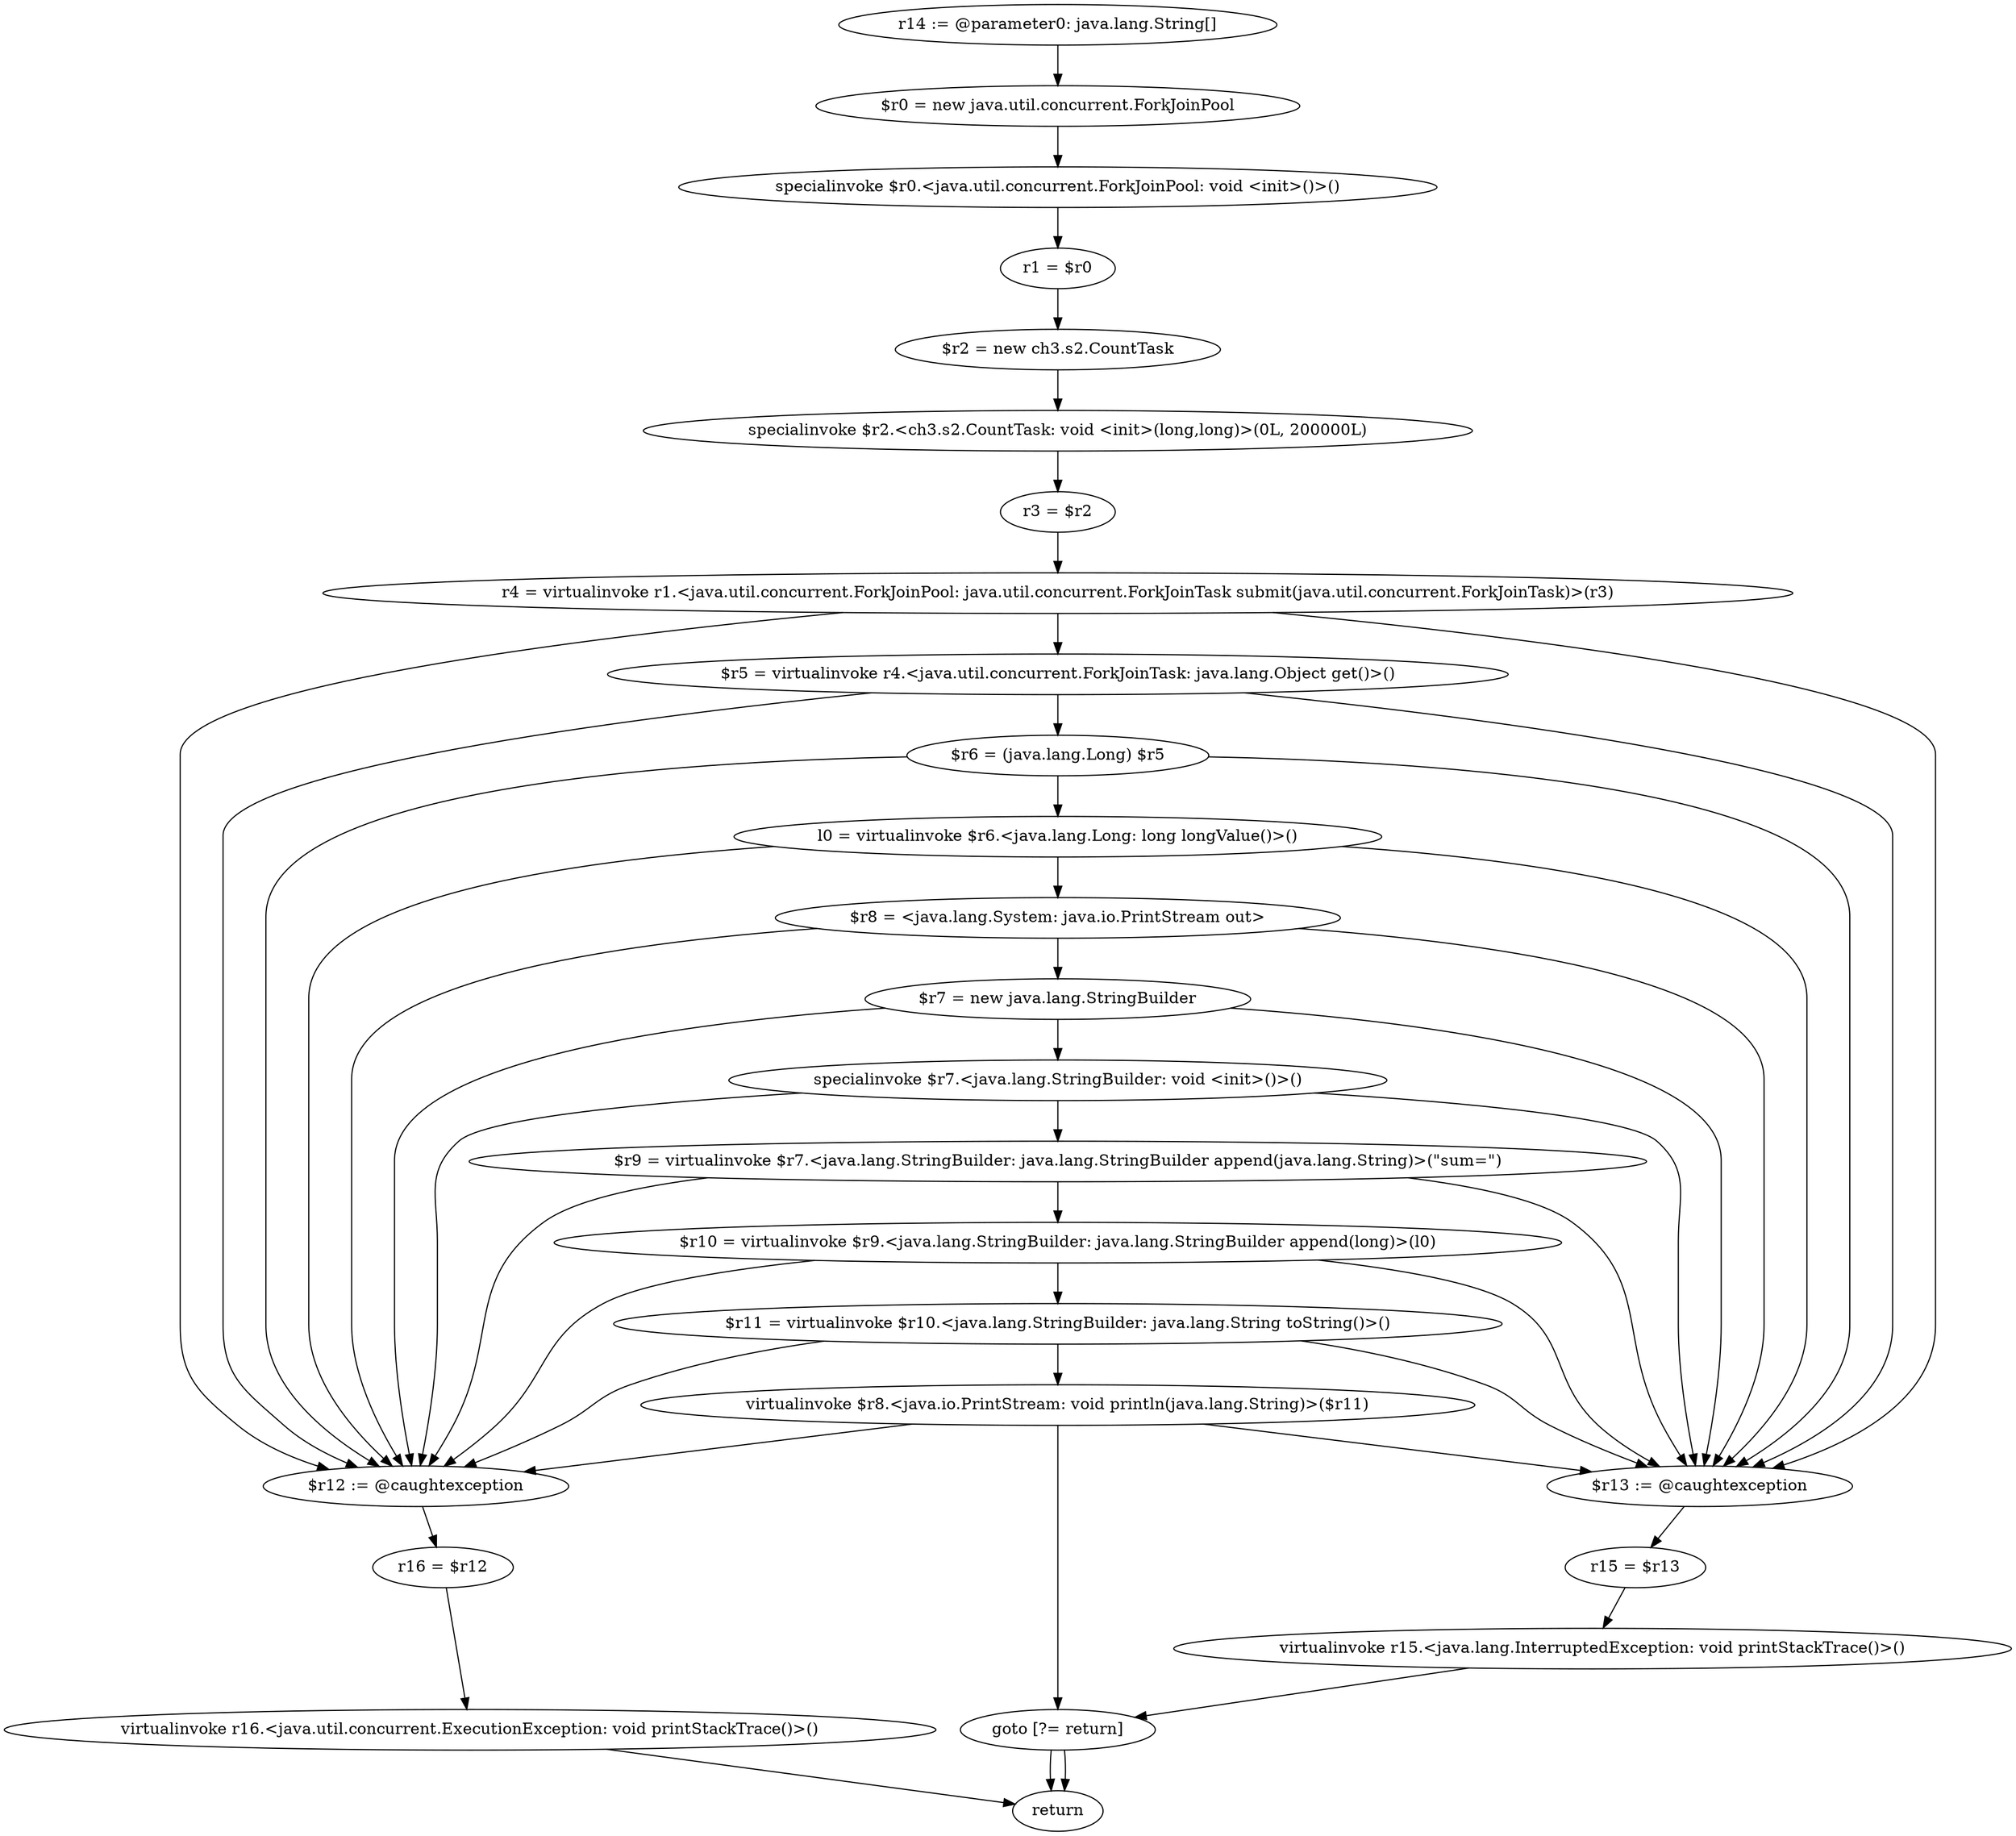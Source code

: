 digraph "unitGraph" {
    "r14 := @parameter0: java.lang.String[]"
    "$r0 = new java.util.concurrent.ForkJoinPool"
    "specialinvoke $r0.<java.util.concurrent.ForkJoinPool: void <init>()>()"
    "r1 = $r0"
    "$r2 = new ch3.s2.CountTask"
    "specialinvoke $r2.<ch3.s2.CountTask: void <init>(long,long)>(0L, 200000L)"
    "r3 = $r2"
    "r4 = virtualinvoke r1.<java.util.concurrent.ForkJoinPool: java.util.concurrent.ForkJoinTask submit(java.util.concurrent.ForkJoinTask)>(r3)"
    "$r5 = virtualinvoke r4.<java.util.concurrent.ForkJoinTask: java.lang.Object get()>()"
    "$r6 = (java.lang.Long) $r5"
    "l0 = virtualinvoke $r6.<java.lang.Long: long longValue()>()"
    "$r8 = <java.lang.System: java.io.PrintStream out>"
    "$r7 = new java.lang.StringBuilder"
    "specialinvoke $r7.<java.lang.StringBuilder: void <init>()>()"
    "$r9 = virtualinvoke $r7.<java.lang.StringBuilder: java.lang.StringBuilder append(java.lang.String)>(\"sum=\")"
    "$r10 = virtualinvoke $r9.<java.lang.StringBuilder: java.lang.StringBuilder append(long)>(l0)"
    "$r11 = virtualinvoke $r10.<java.lang.StringBuilder: java.lang.String toString()>()"
    "virtualinvoke $r8.<java.io.PrintStream: void println(java.lang.String)>($r11)"
    "goto [?= return]"
    "$r13 := @caughtexception"
    "r15 = $r13"
    "virtualinvoke r15.<java.lang.InterruptedException: void printStackTrace()>()"
    "$r12 := @caughtexception"
    "r16 = $r12"
    "virtualinvoke r16.<java.util.concurrent.ExecutionException: void printStackTrace()>()"
    "return"
    "r14 := @parameter0: java.lang.String[]"->"$r0 = new java.util.concurrent.ForkJoinPool";
    "$r0 = new java.util.concurrent.ForkJoinPool"->"specialinvoke $r0.<java.util.concurrent.ForkJoinPool: void <init>()>()";
    "specialinvoke $r0.<java.util.concurrent.ForkJoinPool: void <init>()>()"->"r1 = $r0";
    "r1 = $r0"->"$r2 = new ch3.s2.CountTask";
    "$r2 = new ch3.s2.CountTask"->"specialinvoke $r2.<ch3.s2.CountTask: void <init>(long,long)>(0L, 200000L)";
    "specialinvoke $r2.<ch3.s2.CountTask: void <init>(long,long)>(0L, 200000L)"->"r3 = $r2";
    "r3 = $r2"->"r4 = virtualinvoke r1.<java.util.concurrent.ForkJoinPool: java.util.concurrent.ForkJoinTask submit(java.util.concurrent.ForkJoinTask)>(r3)";
    "r4 = virtualinvoke r1.<java.util.concurrent.ForkJoinPool: java.util.concurrent.ForkJoinTask submit(java.util.concurrent.ForkJoinTask)>(r3)"->"$r13 := @caughtexception";
    "r4 = virtualinvoke r1.<java.util.concurrent.ForkJoinPool: java.util.concurrent.ForkJoinTask submit(java.util.concurrent.ForkJoinTask)>(r3)"->"$r12 := @caughtexception";
    "r4 = virtualinvoke r1.<java.util.concurrent.ForkJoinPool: java.util.concurrent.ForkJoinTask submit(java.util.concurrent.ForkJoinTask)>(r3)"->"$r5 = virtualinvoke r4.<java.util.concurrent.ForkJoinTask: java.lang.Object get()>()";
    "$r5 = virtualinvoke r4.<java.util.concurrent.ForkJoinTask: java.lang.Object get()>()"->"$r13 := @caughtexception";
    "$r5 = virtualinvoke r4.<java.util.concurrent.ForkJoinTask: java.lang.Object get()>()"->"$r12 := @caughtexception";
    "$r5 = virtualinvoke r4.<java.util.concurrent.ForkJoinTask: java.lang.Object get()>()"->"$r6 = (java.lang.Long) $r5";
    "$r6 = (java.lang.Long) $r5"->"$r13 := @caughtexception";
    "$r6 = (java.lang.Long) $r5"->"$r12 := @caughtexception";
    "$r6 = (java.lang.Long) $r5"->"l0 = virtualinvoke $r6.<java.lang.Long: long longValue()>()";
    "l0 = virtualinvoke $r6.<java.lang.Long: long longValue()>()"->"$r13 := @caughtexception";
    "l0 = virtualinvoke $r6.<java.lang.Long: long longValue()>()"->"$r12 := @caughtexception";
    "l0 = virtualinvoke $r6.<java.lang.Long: long longValue()>()"->"$r8 = <java.lang.System: java.io.PrintStream out>";
    "$r8 = <java.lang.System: java.io.PrintStream out>"->"$r13 := @caughtexception";
    "$r8 = <java.lang.System: java.io.PrintStream out>"->"$r12 := @caughtexception";
    "$r8 = <java.lang.System: java.io.PrintStream out>"->"$r7 = new java.lang.StringBuilder";
    "$r7 = new java.lang.StringBuilder"->"$r13 := @caughtexception";
    "$r7 = new java.lang.StringBuilder"->"$r12 := @caughtexception";
    "$r7 = new java.lang.StringBuilder"->"specialinvoke $r7.<java.lang.StringBuilder: void <init>()>()";
    "specialinvoke $r7.<java.lang.StringBuilder: void <init>()>()"->"$r13 := @caughtexception";
    "specialinvoke $r7.<java.lang.StringBuilder: void <init>()>()"->"$r12 := @caughtexception";
    "specialinvoke $r7.<java.lang.StringBuilder: void <init>()>()"->"$r9 = virtualinvoke $r7.<java.lang.StringBuilder: java.lang.StringBuilder append(java.lang.String)>(\"sum=\")";
    "$r9 = virtualinvoke $r7.<java.lang.StringBuilder: java.lang.StringBuilder append(java.lang.String)>(\"sum=\")"->"$r13 := @caughtexception";
    "$r9 = virtualinvoke $r7.<java.lang.StringBuilder: java.lang.StringBuilder append(java.lang.String)>(\"sum=\")"->"$r12 := @caughtexception";
    "$r9 = virtualinvoke $r7.<java.lang.StringBuilder: java.lang.StringBuilder append(java.lang.String)>(\"sum=\")"->"$r10 = virtualinvoke $r9.<java.lang.StringBuilder: java.lang.StringBuilder append(long)>(l0)";
    "$r10 = virtualinvoke $r9.<java.lang.StringBuilder: java.lang.StringBuilder append(long)>(l0)"->"$r13 := @caughtexception";
    "$r10 = virtualinvoke $r9.<java.lang.StringBuilder: java.lang.StringBuilder append(long)>(l0)"->"$r12 := @caughtexception";
    "$r10 = virtualinvoke $r9.<java.lang.StringBuilder: java.lang.StringBuilder append(long)>(l0)"->"$r11 = virtualinvoke $r10.<java.lang.StringBuilder: java.lang.String toString()>()";
    "$r11 = virtualinvoke $r10.<java.lang.StringBuilder: java.lang.String toString()>()"->"$r13 := @caughtexception";
    "$r11 = virtualinvoke $r10.<java.lang.StringBuilder: java.lang.String toString()>()"->"$r12 := @caughtexception";
    "$r11 = virtualinvoke $r10.<java.lang.StringBuilder: java.lang.String toString()>()"->"virtualinvoke $r8.<java.io.PrintStream: void println(java.lang.String)>($r11)";
    "virtualinvoke $r8.<java.io.PrintStream: void println(java.lang.String)>($r11)"->"$r13 := @caughtexception";
    "virtualinvoke $r8.<java.io.PrintStream: void println(java.lang.String)>($r11)"->"$r12 := @caughtexception";
    "virtualinvoke $r8.<java.io.PrintStream: void println(java.lang.String)>($r11)"->"goto [?= return]";
    "goto [?= return]"->"return";
    "$r13 := @caughtexception"->"r15 = $r13";
    "r15 = $r13"->"virtualinvoke r15.<java.lang.InterruptedException: void printStackTrace()>()";
    "virtualinvoke r15.<java.lang.InterruptedException: void printStackTrace()>()"->"goto [?= return]";
    "goto [?= return]"->"return";
    "$r12 := @caughtexception"->"r16 = $r12";
    "r16 = $r12"->"virtualinvoke r16.<java.util.concurrent.ExecutionException: void printStackTrace()>()";
    "virtualinvoke r16.<java.util.concurrent.ExecutionException: void printStackTrace()>()"->"return";
}
